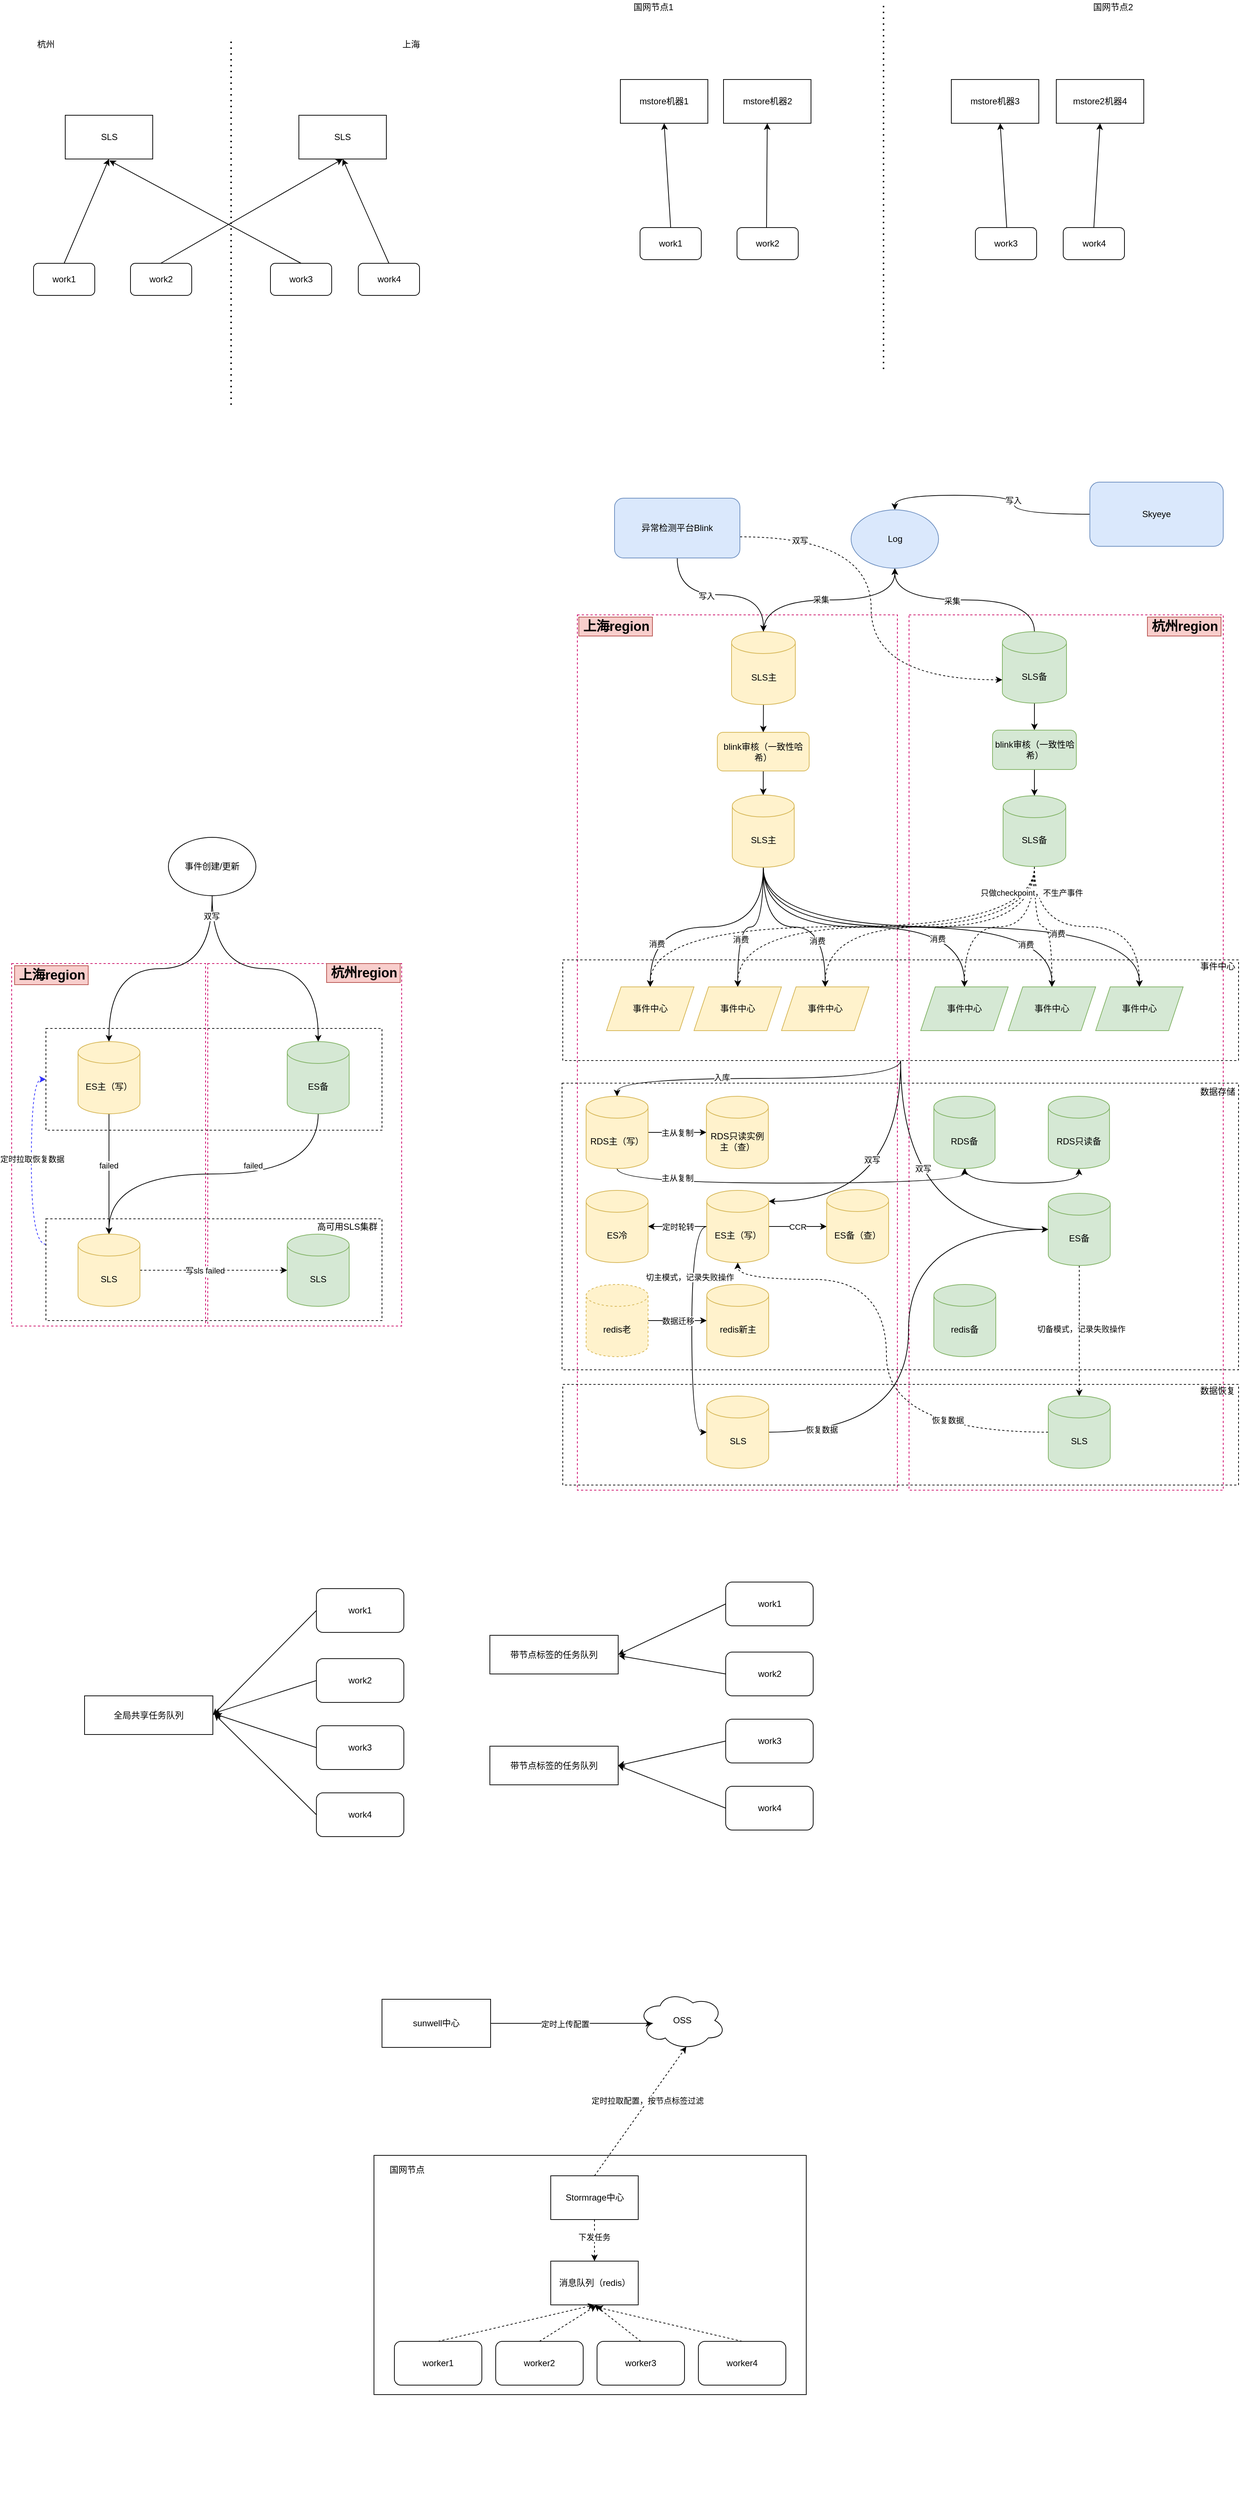 <mxfile version="14.4.8" type="github">
  <diagram id="YGv4_1RwUOP4VzlCztjI" name="Page-1">
    <mxGraphModel dx="2066" dy="1131" grid="0" gridSize="10" guides="1" tooltips="1" connect="1" arrows="1" fold="1" page="1" pageScale="1" pageWidth="3300" pageHeight="4681" math="0" shadow="0">
      <root>
        <mxCell id="0" />
        <mxCell id="1" parent="0" />
        <mxCell id="f3OV4QADu6NvHDCRGtm4-72" value="" style="rounded=0;whiteSpace=wrap;html=1;" vertex="1" parent="1">
          <mxGeometry x="705" y="3070" width="593" height="328" as="geometry" />
        </mxCell>
        <mxCell id="AawuV2IwHnNIyW79Uif3-26" value="" style="rounded=0;whiteSpace=wrap;html=1;fillColor=none;dashed=1;" parent="1" vertex="1">
          <mxGeometry x="255" y="1525" width="461" height="139.5" as="geometry" />
        </mxCell>
        <mxCell id="AawuV2IwHnNIyW79Uif3-20" value="" style="rounded=0;whiteSpace=wrap;html=1;fillColor=none;dashed=1;strokeColor=#CC0066;" parent="1" vertex="1">
          <mxGeometry x="477" y="1436" width="266" height="497" as="geometry" />
        </mxCell>
        <mxCell id="AawuV2IwHnNIyW79Uif3-18" value="" style="rounded=0;whiteSpace=wrap;html=1;fillColor=none;dashed=1;strokeColor=#CC0066;" parent="1" vertex="1">
          <mxGeometry x="208" y="1436" width="266" height="497" as="geometry" />
        </mxCell>
        <mxCell id="uuZJCu9eJbXiHKsUHWhY-94" value="" style="rounded=0;whiteSpace=wrap;html=1;fillColor=none;dashed=1;strokeColor=#CC0066;" parent="1" vertex="1">
          <mxGeometry x="984" y="958" width="439" height="1200" as="geometry" />
        </mxCell>
        <mxCell id="uuZJCu9eJbXiHKsUHWhY-95" value="" style="rounded=0;whiteSpace=wrap;html=1;fillColor=none;dashed=1;" parent="1" vertex="1">
          <mxGeometry x="963" y="1600" width="928" height="393" as="geometry" />
        </mxCell>
        <mxCell id="5HOgn-vB6nHvYB-M6uXb-4" value="" style="rounded=0;whiteSpace=wrap;html=1;fillColor=none;dashed=1;" parent="1" vertex="1">
          <mxGeometry x="964" y="2013" width="927" height="138" as="geometry" />
        </mxCell>
        <mxCell id="uuZJCu9eJbXiHKsUHWhY-93" value="" style="rounded=0;whiteSpace=wrap;html=1;fillColor=none;dashed=1;strokeColor=#CC0066;" parent="1" vertex="1">
          <mxGeometry x="1439" y="958" width="431" height="1200" as="geometry" />
        </mxCell>
        <mxCell id="uuZJCu9eJbXiHKsUHWhY-96" style="edgeStyle=orthogonalEdgeStyle;curved=1;rounded=0;orthogonalLoop=1;jettySize=auto;html=1;exitX=0.5;exitY=0;exitDx=0;exitDy=0;exitPerimeter=0;entryX=0.5;entryY=1;entryDx=0;entryDy=0;" parent="1" source="uuZJCu9eJbXiHKsUHWhY-99" target="uuZJCu9eJbXiHKsUHWhY-110" edge="1">
          <mxGeometry relative="1" as="geometry" />
        </mxCell>
        <mxCell id="uuZJCu9eJbXiHKsUHWhY-97" value="采集" style="edgeLabel;html=1;align=center;verticalAlign=middle;resizable=0;points=[];" parent="uuZJCu9eJbXiHKsUHWhY-96" vertex="1" connectable="0">
          <mxGeometry x="-0.096" y="2" relative="1" as="geometry">
            <mxPoint x="1" y="1" as="offset" />
          </mxGeometry>
        </mxCell>
        <mxCell id="uuZJCu9eJbXiHKsUHWhY-98" style="edgeStyle=orthogonalEdgeStyle;curved=1;rounded=0;orthogonalLoop=1;jettySize=auto;html=1;entryX=0.5;entryY=0;entryDx=0;entryDy=0;" parent="1" source="uuZJCu9eJbXiHKsUHWhY-99" target="uuZJCu9eJbXiHKsUHWhY-112" edge="1">
          <mxGeometry relative="1" as="geometry" />
        </mxCell>
        <mxCell id="uuZJCu9eJbXiHKsUHWhY-99" value="SLS主" style="shape=cylinder3;whiteSpace=wrap;html=1;boundedLbl=1;backgroundOutline=1;size=15;fillColor=#fff2cc;strokeColor=#d6b656;" parent="1" vertex="1">
          <mxGeometry x="1195.5" y="981" width="87.5" height="100" as="geometry" />
        </mxCell>
        <mxCell id="uuZJCu9eJbXiHKsUHWhY-100" style="edgeStyle=orthogonalEdgeStyle;curved=1;rounded=0;orthogonalLoop=1;jettySize=auto;html=1;entryX=0.5;entryY=1;entryDx=0;entryDy=0;exitX=0.5;exitY=0;exitDx=0;exitDy=0;exitPerimeter=0;" parent="1" source="uuZJCu9eJbXiHKsUHWhY-103" target="uuZJCu9eJbXiHKsUHWhY-110" edge="1">
          <mxGeometry relative="1" as="geometry" />
        </mxCell>
        <mxCell id="uuZJCu9eJbXiHKsUHWhY-101" value="采集" style="edgeLabel;html=1;align=center;verticalAlign=middle;resizable=0;points=[];" parent="uuZJCu9eJbXiHKsUHWhY-100" vertex="1" connectable="0">
          <mxGeometry x="0.13" y="1" relative="1" as="geometry">
            <mxPoint x="1" as="offset" />
          </mxGeometry>
        </mxCell>
        <mxCell id="uuZJCu9eJbXiHKsUHWhY-102" style="edgeStyle=orthogonalEdgeStyle;curved=1;rounded=0;orthogonalLoop=1;jettySize=auto;html=1;entryX=0.5;entryY=0;entryDx=0;entryDy=0;" parent="1" source="uuZJCu9eJbXiHKsUHWhY-103" target="uuZJCu9eJbXiHKsUHWhY-114" edge="1">
          <mxGeometry relative="1" as="geometry" />
        </mxCell>
        <mxCell id="uuZJCu9eJbXiHKsUHWhY-103" value="SLS备" style="shape=cylinder3;whiteSpace=wrap;html=1;boundedLbl=1;backgroundOutline=1;size=15;fillColor=#d5e8d4;strokeColor=#82b366;" parent="1" vertex="1">
          <mxGeometry x="1567" y="981" width="88" height="98" as="geometry" />
        </mxCell>
        <mxCell id="uuZJCu9eJbXiHKsUHWhY-104" style="edgeStyle=orthogonalEdgeStyle;curved=1;rounded=0;orthogonalLoop=1;jettySize=auto;html=1;entryX=0.5;entryY=0;entryDx=0;entryDy=0;entryPerimeter=0;exitX=0.5;exitY=1;exitDx=0;exitDy=0;" parent="1" source="uuZJCu9eJbXiHKsUHWhY-106" target="uuZJCu9eJbXiHKsUHWhY-99" edge="1">
          <mxGeometry relative="1" as="geometry">
            <mxPoint x="1185" y="980" as="targetPoint" />
          </mxGeometry>
        </mxCell>
        <mxCell id="uuZJCu9eJbXiHKsUHWhY-105" value="写入" style="edgeLabel;html=1;align=center;verticalAlign=middle;resizable=0;points=[];" parent="uuZJCu9eJbXiHKsUHWhY-104" vertex="1" connectable="0">
          <mxGeometry x="-0.177" y="-1" relative="1" as="geometry">
            <mxPoint as="offset" />
          </mxGeometry>
        </mxCell>
        <mxCell id="5HOgn-vB6nHvYB-M6uXb-30" style="edgeStyle=orthogonalEdgeStyle;curved=1;rounded=0;orthogonalLoop=1;jettySize=auto;html=1;entryX=0;entryY=0;entryDx=0;entryDy=66;entryPerimeter=0;dashed=1;" parent="1" source="uuZJCu9eJbXiHKsUHWhY-106" target="uuZJCu9eJbXiHKsUHWhY-103" edge="1">
          <mxGeometry relative="1" as="geometry">
            <Array as="points">
              <mxPoint x="1387" y="851" />
              <mxPoint x="1387" y="1047" />
            </Array>
          </mxGeometry>
        </mxCell>
        <mxCell id="5HOgn-vB6nHvYB-M6uXb-31" value="双写" style="edgeLabel;html=1;align=center;verticalAlign=middle;resizable=0;points=[];" parent="5HOgn-vB6nHvYB-M6uXb-30" vertex="1" connectable="0">
          <mxGeometry x="-0.705" y="-5" relative="1" as="geometry">
            <mxPoint as="offset" />
          </mxGeometry>
        </mxCell>
        <mxCell id="uuZJCu9eJbXiHKsUHWhY-106" value="异常检测平台Blink" style="rounded=1;whiteSpace=wrap;html=1;fillColor=#dae8fc;strokeColor=#6c8ebf;" parent="1" vertex="1">
          <mxGeometry x="1035" y="798" width="172" height="82" as="geometry" />
        </mxCell>
        <mxCell id="uuZJCu9eJbXiHKsUHWhY-107" style="edgeStyle=orthogonalEdgeStyle;curved=1;rounded=0;orthogonalLoop=1;jettySize=auto;html=1;entryX=0.5;entryY=0;entryDx=0;entryDy=0;" parent="1" source="uuZJCu9eJbXiHKsUHWhY-109" target="uuZJCu9eJbXiHKsUHWhY-110" edge="1">
          <mxGeometry relative="1" as="geometry" />
        </mxCell>
        <mxCell id="uuZJCu9eJbXiHKsUHWhY-108" value="写入" style="edgeLabel;html=1;align=center;verticalAlign=middle;resizable=0;points=[];" parent="uuZJCu9eJbXiHKsUHWhY-107" vertex="1" connectable="0">
          <mxGeometry x="-0.216" y="2" relative="1" as="geometry">
            <mxPoint as="offset" />
          </mxGeometry>
        </mxCell>
        <mxCell id="uuZJCu9eJbXiHKsUHWhY-109" value="Skyeye" style="rounded=1;whiteSpace=wrap;html=1;fillColor=#dae8fc;strokeColor=#6c8ebf;" parent="1" vertex="1">
          <mxGeometry x="1687" y="776" width="183" height="88" as="geometry" />
        </mxCell>
        <mxCell id="uuZJCu9eJbXiHKsUHWhY-110" value="Log" style="ellipse;whiteSpace=wrap;html=1;fillColor=#dae8fc;strokeColor=#6c8ebf;" parent="1" vertex="1">
          <mxGeometry x="1359.5" y="814" width="120" height="80" as="geometry" />
        </mxCell>
        <mxCell id="uuZJCu9eJbXiHKsUHWhY-111" style="edgeStyle=orthogonalEdgeStyle;curved=1;rounded=0;orthogonalLoop=1;jettySize=auto;html=1;entryX=0.5;entryY=0;entryDx=0;entryDy=0;entryPerimeter=0;" parent="1" source="uuZJCu9eJbXiHKsUHWhY-112" target="uuZJCu9eJbXiHKsUHWhY-127" edge="1">
          <mxGeometry relative="1" as="geometry" />
        </mxCell>
        <mxCell id="uuZJCu9eJbXiHKsUHWhY-112" value="blink审核（一致性哈希）" style="rounded=1;whiteSpace=wrap;html=1;fillColor=#fff2cc;strokeColor=#d6b656;" parent="1" vertex="1">
          <mxGeometry x="1176" y="1119" width="126" height="53" as="geometry" />
        </mxCell>
        <mxCell id="uuZJCu9eJbXiHKsUHWhY-113" style="edgeStyle=orthogonalEdgeStyle;curved=1;rounded=0;orthogonalLoop=1;jettySize=auto;html=1;entryX=0.5;entryY=0;entryDx=0;entryDy=0;entryPerimeter=0;" parent="1" source="uuZJCu9eJbXiHKsUHWhY-114" target="uuZJCu9eJbXiHKsUHWhY-135" edge="1">
          <mxGeometry relative="1" as="geometry" />
        </mxCell>
        <mxCell id="uuZJCu9eJbXiHKsUHWhY-114" value="blink审核（一致性哈希）" style="rounded=1;whiteSpace=wrap;html=1;fillColor=#d5e8d4;strokeColor=#82b366;" parent="1" vertex="1">
          <mxGeometry x="1553.5" y="1116" width="115" height="54" as="geometry" />
        </mxCell>
        <mxCell id="uuZJCu9eJbXiHKsUHWhY-115" style="edgeStyle=orthogonalEdgeStyle;curved=1;rounded=0;orthogonalLoop=1;jettySize=auto;html=1;entryX=0.5;entryY=0;entryDx=0;entryDy=0;exitX=0.5;exitY=1;exitDx=0;exitDy=0;exitPerimeter=0;" parent="1" source="uuZJCu9eJbXiHKsUHWhY-127" target="uuZJCu9eJbXiHKsUHWhY-136" edge="1">
          <mxGeometry relative="1" as="geometry" />
        </mxCell>
        <mxCell id="uuZJCu9eJbXiHKsUHWhY-116" value="消费&amp;nbsp; &amp;nbsp; &amp;nbsp;&amp;nbsp;" style="edgeLabel;html=1;align=center;verticalAlign=middle;resizable=0;points=[];" parent="uuZJCu9eJbXiHKsUHWhY-115" vertex="1" connectable="0">
          <mxGeometry x="0.629" y="18" relative="1" as="geometry">
            <mxPoint as="offset" />
          </mxGeometry>
        </mxCell>
        <mxCell id="uuZJCu9eJbXiHKsUHWhY-117" style="edgeStyle=orthogonalEdgeStyle;curved=1;rounded=0;orthogonalLoop=1;jettySize=auto;html=1;" parent="1" source="uuZJCu9eJbXiHKsUHWhY-127" target="uuZJCu9eJbXiHKsUHWhY-137" edge="1">
          <mxGeometry relative="1" as="geometry" />
        </mxCell>
        <mxCell id="uuZJCu9eJbXiHKsUHWhY-118" value="消费" style="edgeLabel;html=1;align=center;verticalAlign=middle;resizable=0;points=[];" parent="uuZJCu9eJbXiHKsUHWhY-117" vertex="1" connectable="0">
          <mxGeometry x="0.348" y="4" relative="1" as="geometry">
            <mxPoint as="offset" />
          </mxGeometry>
        </mxCell>
        <mxCell id="uuZJCu9eJbXiHKsUHWhY-119" style="edgeStyle=orthogonalEdgeStyle;curved=1;rounded=0;orthogonalLoop=1;jettySize=auto;html=1;entryX=0.5;entryY=0;entryDx=0;entryDy=0;" parent="1" source="uuZJCu9eJbXiHKsUHWhY-127" target="uuZJCu9eJbXiHKsUHWhY-138" edge="1">
          <mxGeometry relative="1" as="geometry" />
        </mxCell>
        <mxCell id="uuZJCu9eJbXiHKsUHWhY-120" value="消费" style="edgeLabel;html=1;align=center;verticalAlign=middle;resizable=0;points=[];" parent="uuZJCu9eJbXiHKsUHWhY-119" vertex="1" connectable="0">
          <mxGeometry x="0.494" y="-11" relative="1" as="geometry">
            <mxPoint as="offset" />
          </mxGeometry>
        </mxCell>
        <mxCell id="uuZJCu9eJbXiHKsUHWhY-121" style="edgeStyle=orthogonalEdgeStyle;curved=1;rounded=0;orthogonalLoop=1;jettySize=auto;html=1;entryX=0.5;entryY=0;entryDx=0;entryDy=0;exitX=0.5;exitY=1;exitDx=0;exitDy=0;exitPerimeter=0;" parent="1" source="uuZJCu9eJbXiHKsUHWhY-127" target="uuZJCu9eJbXiHKsUHWhY-139" edge="1">
          <mxGeometry relative="1" as="geometry" />
        </mxCell>
        <mxCell id="uuZJCu9eJbXiHKsUHWhY-122" value="消费" style="edgeLabel;html=1;align=center;verticalAlign=middle;resizable=0;points=[];" parent="uuZJCu9eJbXiHKsUHWhY-121" vertex="1" connectable="0">
          <mxGeometry x="0.458" y="-16" relative="1" as="geometry">
            <mxPoint as="offset" />
          </mxGeometry>
        </mxCell>
        <mxCell id="uuZJCu9eJbXiHKsUHWhY-123" style="edgeStyle=orthogonalEdgeStyle;curved=1;rounded=0;orthogonalLoop=1;jettySize=auto;html=1;exitX=0.5;exitY=1;exitDx=0;exitDy=0;exitPerimeter=0;" parent="1" source="uuZJCu9eJbXiHKsUHWhY-127" target="uuZJCu9eJbXiHKsUHWhY-140" edge="1">
          <mxGeometry relative="1" as="geometry" />
        </mxCell>
        <mxCell id="uuZJCu9eJbXiHKsUHWhY-124" value="消费" style="edgeLabel;html=1;align=center;verticalAlign=middle;resizable=0;points=[];" parent="uuZJCu9eJbXiHKsUHWhY-123" vertex="1" connectable="0">
          <mxGeometry x="0.577" y="-24" relative="1" as="geometry">
            <mxPoint as="offset" />
          </mxGeometry>
        </mxCell>
        <mxCell id="uuZJCu9eJbXiHKsUHWhY-125" style="edgeStyle=orthogonalEdgeStyle;curved=1;rounded=0;orthogonalLoop=1;jettySize=auto;html=1;exitX=0.5;exitY=1;exitDx=0;exitDy=0;exitPerimeter=0;" parent="1" source="uuZJCu9eJbXiHKsUHWhY-127" target="uuZJCu9eJbXiHKsUHWhY-141" edge="1">
          <mxGeometry relative="1" as="geometry" />
        </mxCell>
        <mxCell id="uuZJCu9eJbXiHKsUHWhY-126" value="消费" style="edgeLabel;html=1;align=center;verticalAlign=middle;resizable=0;points=[];" parent="uuZJCu9eJbXiHKsUHWhY-125" vertex="1" connectable="0">
          <mxGeometry x="0.425" y="-9" relative="1" as="geometry">
            <mxPoint as="offset" />
          </mxGeometry>
        </mxCell>
        <mxCell id="uuZJCu9eJbXiHKsUHWhY-127" value="SLS主" style="shape=cylinder3;whiteSpace=wrap;html=1;boundedLbl=1;backgroundOutline=1;size=15;fillColor=#fff2cc;strokeColor=#d6b656;" parent="1" vertex="1">
          <mxGeometry x="1196.5" y="1205" width="85" height="99" as="geometry" />
        </mxCell>
        <mxCell id="uuZJCu9eJbXiHKsUHWhY-128" style="edgeStyle=orthogonalEdgeStyle;curved=1;rounded=0;orthogonalLoop=1;jettySize=auto;html=1;exitX=0.5;exitY=1;exitDx=0;exitDy=0;exitPerimeter=0;dashed=1;" parent="1" source="uuZJCu9eJbXiHKsUHWhY-135" target="uuZJCu9eJbXiHKsUHWhY-136" edge="1">
          <mxGeometry relative="1" as="geometry" />
        </mxCell>
        <mxCell id="uuZJCu9eJbXiHKsUHWhY-129" style="edgeStyle=orthogonalEdgeStyle;curved=1;rounded=0;orthogonalLoop=1;jettySize=auto;html=1;entryX=0.5;entryY=0;entryDx=0;entryDy=0;dashed=1;strokeWidth=1;exitX=0.5;exitY=1;exitDx=0;exitDy=0;exitPerimeter=0;" parent="1" source="uuZJCu9eJbXiHKsUHWhY-135" target="uuZJCu9eJbXiHKsUHWhY-137" edge="1">
          <mxGeometry relative="1" as="geometry" />
        </mxCell>
        <mxCell id="uuZJCu9eJbXiHKsUHWhY-130" style="edgeStyle=orthogonalEdgeStyle;curved=1;rounded=0;orthogonalLoop=1;jettySize=auto;html=1;entryX=0.5;entryY=0;entryDx=0;entryDy=0;dashed=1;strokeWidth=1;exitX=0.5;exitY=1;exitDx=0;exitDy=0;exitPerimeter=0;" parent="1" source="uuZJCu9eJbXiHKsUHWhY-135" target="uuZJCu9eJbXiHKsUHWhY-138" edge="1">
          <mxGeometry relative="1" as="geometry" />
        </mxCell>
        <mxCell id="uuZJCu9eJbXiHKsUHWhY-131" style="edgeStyle=orthogonalEdgeStyle;curved=1;rounded=0;orthogonalLoop=1;jettySize=auto;html=1;entryX=0.5;entryY=0;entryDx=0;entryDy=0;dashed=1;strokeWidth=1;" parent="1" source="uuZJCu9eJbXiHKsUHWhY-135" target="uuZJCu9eJbXiHKsUHWhY-139" edge="1">
          <mxGeometry relative="1" as="geometry" />
        </mxCell>
        <mxCell id="uuZJCu9eJbXiHKsUHWhY-132" style="edgeStyle=orthogonalEdgeStyle;curved=1;rounded=0;orthogonalLoop=1;jettySize=auto;html=1;entryX=0.5;entryY=0;entryDx=0;entryDy=0;dashed=1;strokeWidth=1;" parent="1" source="uuZJCu9eJbXiHKsUHWhY-135" target="uuZJCu9eJbXiHKsUHWhY-140" edge="1">
          <mxGeometry relative="1" as="geometry" />
        </mxCell>
        <mxCell id="uuZJCu9eJbXiHKsUHWhY-133" style="edgeStyle=orthogonalEdgeStyle;curved=1;rounded=0;orthogonalLoop=1;jettySize=auto;html=1;dashed=1;strokeWidth=1;exitX=0.5;exitY=1;exitDx=0;exitDy=0;exitPerimeter=0;" parent="1" source="uuZJCu9eJbXiHKsUHWhY-135" target="uuZJCu9eJbXiHKsUHWhY-141" edge="1">
          <mxGeometry relative="1" as="geometry" />
        </mxCell>
        <mxCell id="uuZJCu9eJbXiHKsUHWhY-134" value="只做checkpoint，不生产事件" style="edgeLabel;html=1;align=center;verticalAlign=middle;resizable=0;points=[];" parent="uuZJCu9eJbXiHKsUHWhY-133" vertex="1" connectable="0">
          <mxGeometry x="-0.77" y="5" relative="1" as="geometry">
            <mxPoint x="-9" as="offset" />
          </mxGeometry>
        </mxCell>
        <mxCell id="uuZJCu9eJbXiHKsUHWhY-135" value="SLS备" style="shape=cylinder3;whiteSpace=wrap;html=1;boundedLbl=1;backgroundOutline=1;size=15;fillColor=#d5e8d4;strokeColor=#82b366;" parent="1" vertex="1">
          <mxGeometry x="1568" y="1206" width="86" height="97" as="geometry" />
        </mxCell>
        <mxCell id="uuZJCu9eJbXiHKsUHWhY-136" value="事件中心" style="shape=parallelogram;perimeter=parallelogramPerimeter;whiteSpace=wrap;html=1;fixedSize=1;fillColor=#fff2cc;strokeColor=#d6b656;" parent="1" vertex="1">
          <mxGeometry x="1024" y="1468" width="120" height="60" as="geometry" />
        </mxCell>
        <mxCell id="uuZJCu9eJbXiHKsUHWhY-137" value="事件中心" style="shape=parallelogram;perimeter=parallelogramPerimeter;whiteSpace=wrap;html=1;fixedSize=1;fillColor=#fff2cc;strokeColor=#d6b656;" parent="1" vertex="1">
          <mxGeometry x="1144" y="1468" width="120" height="60" as="geometry" />
        </mxCell>
        <mxCell id="uuZJCu9eJbXiHKsUHWhY-138" value="事件中心" style="shape=parallelogram;perimeter=parallelogramPerimeter;whiteSpace=wrap;html=1;fixedSize=1;fillColor=#fff2cc;strokeColor=#d6b656;" parent="1" vertex="1">
          <mxGeometry x="1264" y="1468" width="120" height="60" as="geometry" />
        </mxCell>
        <mxCell id="uuZJCu9eJbXiHKsUHWhY-139" value="事件中心" style="shape=parallelogram;perimeter=parallelogramPerimeter;whiteSpace=wrap;html=1;fixedSize=1;fillColor=#d5e8d4;strokeColor=#82b366;" parent="1" vertex="1">
          <mxGeometry x="1455" y="1468" width="120" height="60" as="geometry" />
        </mxCell>
        <mxCell id="uuZJCu9eJbXiHKsUHWhY-140" value="事件中心" style="shape=parallelogram;perimeter=parallelogramPerimeter;whiteSpace=wrap;html=1;fixedSize=1;fillColor=#d5e8d4;strokeColor=#82b366;" parent="1" vertex="1">
          <mxGeometry x="1575" y="1468" width="120" height="60" as="geometry" />
        </mxCell>
        <mxCell id="uuZJCu9eJbXiHKsUHWhY-141" value="事件中心" style="shape=parallelogram;perimeter=parallelogramPerimeter;whiteSpace=wrap;html=1;fixedSize=1;fillColor=#d5e8d4;strokeColor=#82b366;" parent="1" vertex="1">
          <mxGeometry x="1695" y="1468" width="120" height="60" as="geometry" />
        </mxCell>
        <mxCell id="uuZJCu9eJbXiHKsUHWhY-142" value="主从复制" style="edgeStyle=orthogonalEdgeStyle;curved=1;rounded=0;orthogonalLoop=1;jettySize=auto;html=1;strokeWidth=1;" parent="1" source="uuZJCu9eJbXiHKsUHWhY-148" target="uuZJCu9eJbXiHKsUHWhY-151" edge="1">
          <mxGeometry relative="1" as="geometry" />
        </mxCell>
        <mxCell id="5HOgn-vB6nHvYB-M6uXb-21" style="edgeStyle=orthogonalEdgeStyle;curved=1;rounded=0;orthogonalLoop=1;jettySize=auto;html=1;entryX=0.5;entryY=1;entryDx=0;entryDy=0;entryPerimeter=0;" parent="1" target="uuZJCu9eJbXiHKsUHWhY-181" edge="1">
          <mxGeometry relative="1" as="geometry">
            <mxPoint x="1516" y="1717" as="sourcePoint" />
            <Array as="points">
              <mxPoint x="1516" y="1737" />
              <mxPoint x="1672" y="1737" />
            </Array>
          </mxGeometry>
        </mxCell>
        <mxCell id="uuZJCu9eJbXiHKsUHWhY-149" value="RDS备" style="shape=cylinder3;whiteSpace=wrap;html=1;boundedLbl=1;backgroundOutline=1;size=15;fillColor=#d5e8d4;strokeColor=#82b366;" parent="1" vertex="1">
          <mxGeometry x="1473" y="1618" width="84" height="99" as="geometry" />
        </mxCell>
        <mxCell id="uuZJCu9eJbXiHKsUHWhY-151" value="RDS只读实例主（查）" style="shape=cylinder3;whiteSpace=wrap;html=1;boundedLbl=1;backgroundOutline=1;size=15;fillColor=#fff2cc;strokeColor=#d6b656;" parent="1" vertex="1">
          <mxGeometry x="1161" y="1618" width="85" height="99" as="geometry" />
        </mxCell>
        <mxCell id="uuZJCu9eJbXiHKsUHWhY-156" style="edgeStyle=orthogonalEdgeStyle;curved=1;rounded=0;orthogonalLoop=1;jettySize=auto;html=1;strokeWidth=1;" parent="1" source="uuZJCu9eJbXiHKsUHWhY-158" target="uuZJCu9eJbXiHKsUHWhY-148" edge="1">
          <mxGeometry relative="1" as="geometry" />
        </mxCell>
        <mxCell id="uuZJCu9eJbXiHKsUHWhY-157" value="入库" style="edgeLabel;html=1;align=center;verticalAlign=middle;resizable=0;points=[];" parent="uuZJCu9eJbXiHKsUHWhY-156" vertex="1" connectable="0">
          <mxGeometry x="0.237" y="-2" relative="1" as="geometry">
            <mxPoint x="1" as="offset" />
          </mxGeometry>
        </mxCell>
        <mxCell id="5HOgn-vB6nHvYB-M6uXb-11" style="edgeStyle=orthogonalEdgeStyle;curved=1;rounded=0;orthogonalLoop=1;jettySize=auto;html=1;entryX=0;entryY=0.5;entryDx=0;entryDy=0;entryPerimeter=0;" parent="1" source="uuZJCu9eJbXiHKsUHWhY-158" target="uuZJCu9eJbXiHKsUHWhY-170" edge="1">
          <mxGeometry relative="1" as="geometry" />
        </mxCell>
        <mxCell id="5HOgn-vB6nHvYB-M6uXb-16" value="双写" style="edgeLabel;html=1;align=center;verticalAlign=middle;resizable=0;points=[];" parent="5HOgn-vB6nHvYB-M6uXb-11" vertex="1" connectable="0">
          <mxGeometry x="-0.317" y="30" relative="1" as="geometry">
            <mxPoint as="offset" />
          </mxGeometry>
        </mxCell>
        <mxCell id="5HOgn-vB6nHvYB-M6uXb-13" style="edgeStyle=orthogonalEdgeStyle;curved=1;rounded=0;orthogonalLoop=1;jettySize=auto;html=1;entryX=1;entryY=0;entryDx=0;entryDy=15;entryPerimeter=0;" parent="1" source="uuZJCu9eJbXiHKsUHWhY-158" target="uuZJCu9eJbXiHKsUHWhY-164" edge="1">
          <mxGeometry relative="1" as="geometry" />
        </mxCell>
        <mxCell id="5HOgn-vB6nHvYB-M6uXb-15" value="双写" style="edgeLabel;html=1;align=center;verticalAlign=middle;resizable=0;points=[];" parent="5HOgn-vB6nHvYB-M6uXb-13" vertex="1" connectable="0">
          <mxGeometry x="-0.704" y="-1" relative="1" as="geometry">
            <mxPoint x="-38.47" y="80.71" as="offset" />
          </mxGeometry>
        </mxCell>
        <mxCell id="uuZJCu9eJbXiHKsUHWhY-158" value="" style="rounded=0;whiteSpace=wrap;html=1;fillColor=none;dashed=1;" parent="1" vertex="1">
          <mxGeometry x="964" y="1431" width="927" height="138" as="geometry" />
        </mxCell>
        <mxCell id="uuZJCu9eJbXiHKsUHWhY-159" value="事件中心" style="text;html=1;align=center;verticalAlign=middle;resizable=0;points=[];autosize=1;" parent="1" vertex="1">
          <mxGeometry x="1833" y="1431" width="58" height="18" as="geometry" />
        </mxCell>
        <mxCell id="uuZJCu9eJbXiHKsUHWhY-161" style="edgeStyle=orthogonalEdgeStyle;curved=1;rounded=0;orthogonalLoop=1;jettySize=auto;html=1;entryX=0;entryY=0.5;entryDx=0;entryDy=0;entryPerimeter=0;strokeWidth=1;" parent="1" source="uuZJCu9eJbXiHKsUHWhY-164" target="uuZJCu9eJbXiHKsUHWhY-165" edge="1">
          <mxGeometry relative="1" as="geometry" />
        </mxCell>
        <mxCell id="uuZJCu9eJbXiHKsUHWhY-162" value="CCR" style="edgeLabel;html=1;align=center;verticalAlign=middle;resizable=0;points=[];" parent="uuZJCu9eJbXiHKsUHWhY-161" vertex="1" connectable="0">
          <mxGeometry x="-0.186" relative="1" as="geometry">
            <mxPoint x="6.56" as="offset" />
          </mxGeometry>
        </mxCell>
        <mxCell id="uuZJCu9eJbXiHKsUHWhY-163" style="edgeStyle=orthogonalEdgeStyle;curved=1;rounded=0;orthogonalLoop=1;jettySize=auto;html=1;strokeWidth=1;" parent="1" source="uuZJCu9eJbXiHKsUHWhY-164" target="uuZJCu9eJbXiHKsUHWhY-167" edge="1">
          <mxGeometry relative="1" as="geometry" />
        </mxCell>
        <mxCell id="5HOgn-vB6nHvYB-M6uXb-6" value="定时轮转" style="edgeLabel;html=1;align=center;verticalAlign=middle;resizable=0;points=[];" parent="uuZJCu9eJbXiHKsUHWhY-163" vertex="1" connectable="0">
          <mxGeometry x="-0.017" y="1" relative="1" as="geometry">
            <mxPoint y="-1" as="offset" />
          </mxGeometry>
        </mxCell>
        <mxCell id="5HOgn-vB6nHvYB-M6uXb-24" style="edgeStyle=orthogonalEdgeStyle;curved=1;rounded=0;orthogonalLoop=1;jettySize=auto;html=1;entryX=0;entryY=0.5;entryDx=0;entryDy=0;entryPerimeter=0;" parent="1" source="uuZJCu9eJbXiHKsUHWhY-164" target="5HOgn-vB6nHvYB-M6uXb-23" edge="1">
          <mxGeometry relative="1" as="geometry">
            <Array as="points">
              <mxPoint x="1141" y="1797" />
              <mxPoint x="1141" y="2079" />
            </Array>
          </mxGeometry>
        </mxCell>
        <mxCell id="5HOgn-vB6nHvYB-M6uXb-25" value="切主模式，记录失败操作" style="edgeLabel;html=1;align=center;verticalAlign=middle;resizable=0;points=[];" parent="5HOgn-vB6nHvYB-M6uXb-24" vertex="1" connectable="0">
          <mxGeometry x="-0.483" y="2" relative="1" as="geometry">
            <mxPoint x="-5" y="6" as="offset" />
          </mxGeometry>
        </mxCell>
        <mxCell id="uuZJCu9eJbXiHKsUHWhY-164" value="ES主（写）" style="shape=cylinder3;whiteSpace=wrap;html=1;boundedLbl=1;backgroundOutline=1;size=15;fillColor=#fff2cc;strokeColor=#d6b656;" parent="1" vertex="1">
          <mxGeometry x="1161.5" y="1747" width="85" height="99" as="geometry" />
        </mxCell>
        <mxCell id="uuZJCu9eJbXiHKsUHWhY-165" value="ES备（查）" style="shape=cylinder3;whiteSpace=wrap;html=1;boundedLbl=1;backgroundOutline=1;size=15;fillColor=#fff2cc;strokeColor=#d6b656;" parent="1" vertex="1">
          <mxGeometry x="1326" y="1746" width="85" height="101" as="geometry" />
        </mxCell>
        <mxCell id="uuZJCu9eJbXiHKsUHWhY-166" value="数据存储" style="text;html=1;align=center;verticalAlign=middle;resizable=0;points=[];autosize=1;" parent="1" vertex="1">
          <mxGeometry x="1833" y="1603" width="58" height="18" as="geometry" />
        </mxCell>
        <mxCell id="uuZJCu9eJbXiHKsUHWhY-167" value="ES冷" style="shape=cylinder3;whiteSpace=wrap;html=1;boundedLbl=1;backgroundOutline=1;size=15;fillColor=#fff2cc;strokeColor=#d6b656;" parent="1" vertex="1">
          <mxGeometry x="996" y="1747" width="85" height="99" as="geometry" />
        </mxCell>
        <mxCell id="uuZJCu9eJbXiHKsUHWhY-168" style="edgeStyle=orthogonalEdgeStyle;rounded=0;orthogonalLoop=1;jettySize=auto;html=1;curved=1;dashed=1;exitX=0.5;exitY=1;exitDx=0;exitDy=0;exitPerimeter=0;" parent="1" source="uuZJCu9eJbXiHKsUHWhY-170" target="uuZJCu9eJbXiHKsUHWhY-184" edge="1">
          <mxGeometry relative="1" as="geometry" />
        </mxCell>
        <mxCell id="uuZJCu9eJbXiHKsUHWhY-169" value="切备模式，记录失败操作" style="edgeLabel;html=1;align=center;verticalAlign=middle;resizable=0;points=[];" parent="uuZJCu9eJbXiHKsUHWhY-168" vertex="1" connectable="0">
          <mxGeometry x="-0.031" y="2" relative="1" as="geometry">
            <mxPoint as="offset" />
          </mxGeometry>
        </mxCell>
        <mxCell id="uuZJCu9eJbXiHKsUHWhY-170" value="ES备" style="shape=cylinder3;whiteSpace=wrap;html=1;boundedLbl=1;backgroundOutline=1;size=15;fillColor=#d5e8d4;strokeColor=#82b366;" parent="1" vertex="1">
          <mxGeometry x="1630" y="1751" width="85" height="99" as="geometry" />
        </mxCell>
        <mxCell id="uuZJCu9eJbXiHKsUHWhY-171" value="上海region" style="text;html=1;align=center;verticalAlign=middle;resizable=0;points=[];autosize=1;fillColor=#f8cecc;strokeColor=#b85450;fontStyle=1;fontSize=18;" parent="1" vertex="1">
          <mxGeometry x="986" y="961" width="101" height="26" as="geometry" />
        </mxCell>
        <mxCell id="uuZJCu9eJbXiHKsUHWhY-172" value="杭州region" style="text;html=1;align=center;verticalAlign=middle;resizable=0;points=[];autosize=1;fillColor=#f8cecc;strokeColor=#b85450;fontStyle=1;fontSize=18;" parent="1" vertex="1">
          <mxGeometry x="1766" y="961" width="101" height="26" as="geometry" />
        </mxCell>
        <mxCell id="5HOgn-vB6nHvYB-M6uXb-18" value="数据迁移" style="edgeStyle=orthogonalEdgeStyle;curved=1;rounded=0;orthogonalLoop=1;jettySize=auto;html=1;entryX=0;entryY=0.5;entryDx=0;entryDy=0;entryPerimeter=0;" parent="1" source="uuZJCu9eJbXiHKsUHWhY-173" target="uuZJCu9eJbXiHKsUHWhY-175" edge="1">
          <mxGeometry relative="1" as="geometry" />
        </mxCell>
        <mxCell id="uuZJCu9eJbXiHKsUHWhY-173" value="redis老" style="shape=cylinder3;whiteSpace=wrap;html=1;boundedLbl=1;backgroundOutline=1;size=15;fillColor=#fff2cc;strokeColor=#d6b656;dashed=1;" parent="1" vertex="1">
          <mxGeometry x="996" y="1876" width="85" height="99" as="geometry" />
        </mxCell>
        <mxCell id="uuZJCu9eJbXiHKsUHWhY-175" value="redis新主" style="shape=cylinder3;whiteSpace=wrap;html=1;boundedLbl=1;backgroundOutline=1;size=15;fillColor=#fff2cc;strokeColor=#d6b656;" parent="1" vertex="1">
          <mxGeometry x="1161.5" y="1876" width="85" height="99" as="geometry" />
        </mxCell>
        <mxCell id="uuZJCu9eJbXiHKsUHWhY-180" value="redis备" style="shape=cylinder3;whiteSpace=wrap;html=1;boundedLbl=1;backgroundOutline=1;size=15;fillColor=#d5e8d4;strokeColor=#82b366;" parent="1" vertex="1">
          <mxGeometry x="1473" y="1876" width="85" height="99" as="geometry" />
        </mxCell>
        <mxCell id="uuZJCu9eJbXiHKsUHWhY-181" value="RDS只读备" style="shape=cylinder3;whiteSpace=wrap;html=1;boundedLbl=1;backgroundOutline=1;size=15;fillColor=#d5e8d4;strokeColor=#82b366;" parent="1" vertex="1">
          <mxGeometry x="1630" y="1618" width="84" height="99" as="geometry" />
        </mxCell>
        <mxCell id="5HOgn-vB6nHvYB-M6uXb-7" style="edgeStyle=orthogonalEdgeStyle;curved=1;rounded=0;orthogonalLoop=1;jettySize=auto;html=1;entryX=0.5;entryY=1;entryDx=0;entryDy=0;entryPerimeter=0;dashed=1;" parent="1" source="uuZJCu9eJbXiHKsUHWhY-184" target="uuZJCu9eJbXiHKsUHWhY-164" edge="1">
          <mxGeometry relative="1" as="geometry">
            <Array as="points">
              <mxPoint x="1408" y="2079" />
              <mxPoint x="1408" y="1869" />
              <mxPoint x="1204" y="1869" />
            </Array>
          </mxGeometry>
        </mxCell>
        <mxCell id="5HOgn-vB6nHvYB-M6uXb-8" value="恢复数据" style="edgeLabel;html=1;align=center;verticalAlign=middle;resizable=0;points=[];" parent="5HOgn-vB6nHvYB-M6uXb-7" vertex="1" connectable="0">
          <mxGeometry x="-0.579" y="-17" relative="1" as="geometry">
            <mxPoint as="offset" />
          </mxGeometry>
        </mxCell>
        <mxCell id="uuZJCu9eJbXiHKsUHWhY-184" value="SLS" style="shape=cylinder3;whiteSpace=wrap;html=1;boundedLbl=1;backgroundOutline=1;size=15;fillColor=#d5e8d4;strokeColor=#82b366;" parent="1" vertex="1">
          <mxGeometry x="1630" y="2029" width="85" height="99" as="geometry" />
        </mxCell>
        <mxCell id="5HOgn-vB6nHvYB-M6uXb-5" value="数据恢复" style="text;html=1;align=center;verticalAlign=middle;resizable=0;points=[];autosize=1;" parent="1" vertex="1">
          <mxGeometry x="1833" y="2013" width="58" height="18" as="geometry" />
        </mxCell>
        <mxCell id="5HOgn-vB6nHvYB-M6uXb-19" style="edgeStyle=orthogonalEdgeStyle;curved=1;rounded=0;orthogonalLoop=1;jettySize=auto;html=1;entryX=0.5;entryY=1;entryDx=0;entryDy=0;entryPerimeter=0;" parent="1" source="uuZJCu9eJbXiHKsUHWhY-148" target="uuZJCu9eJbXiHKsUHWhY-149" edge="1">
          <mxGeometry relative="1" as="geometry">
            <Array as="points">
              <mxPoint x="1039" y="1737" />
              <mxPoint x="1515" y="1737" />
            </Array>
          </mxGeometry>
        </mxCell>
        <mxCell id="5HOgn-vB6nHvYB-M6uXb-20" value="主从复制" style="edgeLabel;html=1;align=center;verticalAlign=middle;resizable=0;points=[];" parent="5HOgn-vB6nHvYB-M6uXb-19" vertex="1" connectable="0">
          <mxGeometry x="-0.604" y="7" relative="1" as="geometry">
            <mxPoint as="offset" />
          </mxGeometry>
        </mxCell>
        <mxCell id="uuZJCu9eJbXiHKsUHWhY-148" value="RDS主（写）" style="shape=cylinder3;whiteSpace=wrap;html=1;boundedLbl=1;backgroundOutline=1;size=15;fillColor=#fff2cc;strokeColor=#d6b656;" parent="1" vertex="1">
          <mxGeometry x="996" y="1618" width="85" height="99" as="geometry" />
        </mxCell>
        <mxCell id="5HOgn-vB6nHvYB-M6uXb-26" style="edgeStyle=orthogonalEdgeStyle;curved=1;rounded=0;orthogonalLoop=1;jettySize=auto;html=1;entryX=0;entryY=0.5;entryDx=0;entryDy=0;entryPerimeter=0;" parent="1" source="5HOgn-vB6nHvYB-M6uXb-23" target="uuZJCu9eJbXiHKsUHWhY-170" edge="1">
          <mxGeometry relative="1" as="geometry" />
        </mxCell>
        <mxCell id="5HOgn-vB6nHvYB-M6uXb-27" value="恢复数据" style="edgeLabel;html=1;align=center;verticalAlign=middle;resizable=0;points=[];" parent="5HOgn-vB6nHvYB-M6uXb-26" vertex="1" connectable="0">
          <mxGeometry x="-0.783" y="4" relative="1" as="geometry">
            <mxPoint as="offset" />
          </mxGeometry>
        </mxCell>
        <mxCell id="5HOgn-vB6nHvYB-M6uXb-23" value="SLS" style="shape=cylinder3;whiteSpace=wrap;html=1;boundedLbl=1;backgroundOutline=1;size=15;fillColor=#fff2cc;strokeColor=#d6b656;" parent="1" vertex="1">
          <mxGeometry x="1161.5" y="2029" width="85" height="99" as="geometry" />
        </mxCell>
        <mxCell id="AawuV2IwHnNIyW79Uif3-5" style="edgeStyle=orthogonalEdgeStyle;rounded=0;orthogonalLoop=1;jettySize=auto;html=1;entryX=0.5;entryY=0;entryDx=0;entryDy=0;entryPerimeter=0;" parent="1" source="AawuV2IwHnNIyW79Uif3-1" target="AawuV2IwHnNIyW79Uif3-3" edge="1">
          <mxGeometry relative="1" as="geometry" />
        </mxCell>
        <mxCell id="AawuV2IwHnNIyW79Uif3-10" value="failed" style="edgeLabel;html=1;align=center;verticalAlign=middle;resizable=0;points=[];" parent="AawuV2IwHnNIyW79Uif3-5" vertex="1" connectable="0">
          <mxGeometry x="-0.145" y="-1" relative="1" as="geometry">
            <mxPoint as="offset" />
          </mxGeometry>
        </mxCell>
        <mxCell id="AawuV2IwHnNIyW79Uif3-1" value="ES主（写）" style="shape=cylinder3;whiteSpace=wrap;html=1;boundedLbl=1;backgroundOutline=1;size=15;fillColor=#fff2cc;strokeColor=#d6b656;" parent="1" vertex="1">
          <mxGeometry x="299" y="1543" width="85" height="99" as="geometry" />
        </mxCell>
        <mxCell id="AawuV2IwHnNIyW79Uif3-11" style="edgeStyle=orthogonalEdgeStyle;curved=1;rounded=0;orthogonalLoop=1;jettySize=auto;html=1;entryX=0.5;entryY=0;entryDx=0;entryDy=0;entryPerimeter=0;exitX=0.5;exitY=1;exitDx=0;exitDy=0;exitPerimeter=0;" parent="1" source="AawuV2IwHnNIyW79Uif3-2" target="AawuV2IwHnNIyW79Uif3-3" edge="1">
          <mxGeometry relative="1" as="geometry" />
        </mxCell>
        <mxCell id="AawuV2IwHnNIyW79Uif3-12" value="failed" style="edgeLabel;html=1;align=center;verticalAlign=middle;resizable=0;points=[];" parent="AawuV2IwHnNIyW79Uif3-11" vertex="1" connectable="0">
          <mxGeometry x="-0.235" y="-12" relative="1" as="geometry">
            <mxPoint x="1" as="offset" />
          </mxGeometry>
        </mxCell>
        <mxCell id="AawuV2IwHnNIyW79Uif3-2" value="ES备" style="shape=cylinder3;whiteSpace=wrap;html=1;boundedLbl=1;backgroundOutline=1;size=15;fillColor=#d5e8d4;strokeColor=#82b366;" parent="1" vertex="1">
          <mxGeometry x="586" y="1543" width="85" height="99" as="geometry" />
        </mxCell>
        <mxCell id="AawuV2IwHnNIyW79Uif3-13" style="edgeStyle=orthogonalEdgeStyle;curved=1;rounded=0;orthogonalLoop=1;jettySize=auto;html=1;entryX=0;entryY=0.5;entryDx=0;entryDy=0;entryPerimeter=0;dashed=1;" parent="1" source="AawuV2IwHnNIyW79Uif3-3" target="AawuV2IwHnNIyW79Uif3-4" edge="1">
          <mxGeometry relative="1" as="geometry" />
        </mxCell>
        <mxCell id="AawuV2IwHnNIyW79Uif3-14" value="写sls failed" style="edgeLabel;html=1;align=center;verticalAlign=middle;resizable=0;points=[];" parent="AawuV2IwHnNIyW79Uif3-13" vertex="1" connectable="0">
          <mxGeometry x="-0.406" y="4" relative="1" as="geometry">
            <mxPoint x="29" y="4" as="offset" />
          </mxGeometry>
        </mxCell>
        <mxCell id="AawuV2IwHnNIyW79Uif3-3" value="SLS" style="shape=cylinder3;whiteSpace=wrap;html=1;boundedLbl=1;backgroundOutline=1;size=15;fillColor=#fff2cc;strokeColor=#d6b656;" parent="1" vertex="1">
          <mxGeometry x="299" y="1807" width="85" height="99" as="geometry" />
        </mxCell>
        <mxCell id="AawuV2IwHnNIyW79Uif3-4" value="SLS" style="shape=cylinder3;whiteSpace=wrap;html=1;boundedLbl=1;backgroundOutline=1;size=15;fillColor=#d5e8d4;strokeColor=#82b366;" parent="1" vertex="1">
          <mxGeometry x="586" y="1807" width="85" height="99" as="geometry" />
        </mxCell>
        <mxCell id="AawuV2IwHnNIyW79Uif3-7" style="edgeStyle=orthogonalEdgeStyle;rounded=0;orthogonalLoop=1;jettySize=auto;html=1;entryX=0.5;entryY=0;entryDx=0;entryDy=0;entryPerimeter=0;curved=1;exitX=0.5;exitY=1;exitDx=0;exitDy=0;" parent="1" source="AawuV2IwHnNIyW79Uif3-6" target="AawuV2IwHnNIyW79Uif3-1" edge="1">
          <mxGeometry relative="1" as="geometry" />
        </mxCell>
        <mxCell id="AawuV2IwHnNIyW79Uif3-8" style="edgeStyle=orthogonalEdgeStyle;curved=1;rounded=0;orthogonalLoop=1;jettySize=auto;html=1;exitX=0.5;exitY=1;exitDx=0;exitDy=0;" parent="1" source="AawuV2IwHnNIyW79Uif3-6" target="AawuV2IwHnNIyW79Uif3-2" edge="1">
          <mxGeometry relative="1" as="geometry" />
        </mxCell>
        <mxCell id="AawuV2IwHnNIyW79Uif3-9" value="双写" style="edgeLabel;html=1;align=center;verticalAlign=middle;resizable=0;points=[];" parent="AawuV2IwHnNIyW79Uif3-8" vertex="1" connectable="0">
          <mxGeometry x="-0.84" y="-1" relative="1" as="geometry">
            <mxPoint as="offset" />
          </mxGeometry>
        </mxCell>
        <mxCell id="AawuV2IwHnNIyW79Uif3-6" value="事件创建/更新" style="ellipse;whiteSpace=wrap;html=1;" parent="1" vertex="1">
          <mxGeometry x="423" y="1263" width="120" height="80" as="geometry" />
        </mxCell>
        <mxCell id="AawuV2IwHnNIyW79Uif3-24" style="edgeStyle=orthogonalEdgeStyle;curved=1;rounded=0;orthogonalLoop=1;jettySize=auto;html=1;entryX=0;entryY=0.5;entryDx=0;entryDy=0;dashed=1;exitX=0;exitY=0.25;exitDx=0;exitDy=0;fillColor=#f8cecc;strokeColor=#3333FF;" parent="1" source="AawuV2IwHnNIyW79Uif3-15" target="AawuV2IwHnNIyW79Uif3-26" edge="1">
          <mxGeometry relative="1" as="geometry" />
        </mxCell>
        <mxCell id="AawuV2IwHnNIyW79Uif3-25" value="定时拉取恢复数据" style="edgeLabel;html=1;align=center;verticalAlign=middle;resizable=0;points=[];" parent="AawuV2IwHnNIyW79Uif3-24" vertex="1" connectable="0">
          <mxGeometry x="0.029" y="-1" relative="1" as="geometry">
            <mxPoint as="offset" />
          </mxGeometry>
        </mxCell>
        <mxCell id="AawuV2IwHnNIyW79Uif3-15" value="" style="rounded=0;whiteSpace=wrap;html=1;fillColor=none;dashed=1;" parent="1" vertex="1">
          <mxGeometry x="255" y="1786" width="461" height="139.5" as="geometry" />
        </mxCell>
        <mxCell id="AawuV2IwHnNIyW79Uif3-17" value="高可用SLS集群" style="text;html=1;align=center;verticalAlign=middle;resizable=0;points=[];autosize=1;" parent="1" vertex="1">
          <mxGeometry x="621" y="1787.5" width="93" height="18" as="geometry" />
        </mxCell>
        <mxCell id="AawuV2IwHnNIyW79Uif3-22" value="上海region" style="text;html=1;align=center;verticalAlign=middle;resizable=0;points=[];autosize=1;fillColor=#f8cecc;strokeColor=#b85450;fontStyle=1;fontSize=18;" parent="1" vertex="1">
          <mxGeometry x="212" y="1439" width="101" height="26" as="geometry" />
        </mxCell>
        <mxCell id="AawuV2IwHnNIyW79Uif3-23" value="杭州region" style="text;html=1;align=center;verticalAlign=middle;resizable=0;points=[];autosize=1;fillColor=#f8cecc;strokeColor=#b85450;fontStyle=1;fontSize=18;" parent="1" vertex="1">
          <mxGeometry x="640" y="1436" width="101" height="26" as="geometry" />
        </mxCell>
        <mxCell id="f3OV4QADu6NvHDCRGtm4-4" value="SLS" style="rounded=0;whiteSpace=wrap;html=1;" vertex="1" parent="1">
          <mxGeometry x="281.5" y="273" width="120" height="60" as="geometry" />
        </mxCell>
        <mxCell id="f3OV4QADu6NvHDCRGtm4-5" value="SLS" style="rounded=0;whiteSpace=wrap;html=1;" vertex="1" parent="1">
          <mxGeometry x="602" y="273" width="120" height="60" as="geometry" />
        </mxCell>
        <mxCell id="f3OV4QADu6NvHDCRGtm4-6" value="work1" style="rounded=1;whiteSpace=wrap;html=1;" vertex="1" parent="1">
          <mxGeometry x="238" y="476" width="84" height="44" as="geometry" />
        </mxCell>
        <mxCell id="f3OV4QADu6NvHDCRGtm4-7" value="work2" style="rounded=1;whiteSpace=wrap;html=1;" vertex="1" parent="1">
          <mxGeometry x="371" y="476" width="84" height="44" as="geometry" />
        </mxCell>
        <mxCell id="f3OV4QADu6NvHDCRGtm4-8" value="work3" style="rounded=1;whiteSpace=wrap;html=1;" vertex="1" parent="1">
          <mxGeometry x="563" y="476" width="84" height="44" as="geometry" />
        </mxCell>
        <mxCell id="f3OV4QADu6NvHDCRGtm4-9" value="work4" style="rounded=1;whiteSpace=wrap;html=1;" vertex="1" parent="1">
          <mxGeometry x="683.5" y="476" width="84" height="44" as="geometry" />
        </mxCell>
        <mxCell id="f3OV4QADu6NvHDCRGtm4-11" value="" style="endArrow=none;dashed=1;html=1;dashPattern=1 3;strokeWidth=2;" edge="1" parent="1">
          <mxGeometry width="50" height="50" relative="1" as="geometry">
            <mxPoint x="509" y="670" as="sourcePoint" />
            <mxPoint x="509" y="168" as="targetPoint" />
          </mxGeometry>
        </mxCell>
        <mxCell id="f3OV4QADu6NvHDCRGtm4-12" value="杭州" style="text;html=1;strokeColor=none;fillColor=none;align=center;verticalAlign=middle;whiteSpace=wrap;rounded=0;" vertex="1" parent="1">
          <mxGeometry x="235" y="166" width="40" height="20" as="geometry" />
        </mxCell>
        <mxCell id="f3OV4QADu6NvHDCRGtm4-14" value="上海" style="text;html=1;strokeColor=none;fillColor=none;align=center;verticalAlign=middle;whiteSpace=wrap;rounded=0;" vertex="1" parent="1">
          <mxGeometry x="736" y="166" width="40" height="20" as="geometry" />
        </mxCell>
        <mxCell id="f3OV4QADu6NvHDCRGtm4-15" value="" style="endArrow=classic;html=1;exitX=0.5;exitY=0;exitDx=0;exitDy=0;entryX=0.5;entryY=1;entryDx=0;entryDy=0;" edge="1" parent="1" source="f3OV4QADu6NvHDCRGtm4-6" target="f3OV4QADu6NvHDCRGtm4-4">
          <mxGeometry width="50" height="50" relative="1" as="geometry">
            <mxPoint x="1017" y="536" as="sourcePoint" />
            <mxPoint x="1067" y="486" as="targetPoint" />
          </mxGeometry>
        </mxCell>
        <mxCell id="f3OV4QADu6NvHDCRGtm4-16" value="" style="endArrow=classic;html=1;exitX=0.5;exitY=0;exitDx=0;exitDy=0;entryX=0.5;entryY=1;entryDx=0;entryDy=0;" edge="1" parent="1" target="f3OV4QADu6NvHDCRGtm4-5">
          <mxGeometry width="50" height="50" relative="1" as="geometry">
            <mxPoint x="412.5" y="476" as="sourcePoint" />
            <mxPoint x="474" y="333" as="targetPoint" />
          </mxGeometry>
        </mxCell>
        <mxCell id="f3OV4QADu6NvHDCRGtm4-17" value="" style="endArrow=classic;html=1;exitX=0.5;exitY=0;exitDx=0;exitDy=0;" edge="1" parent="1" source="f3OV4QADu6NvHDCRGtm4-8">
          <mxGeometry width="50" height="50" relative="1" as="geometry">
            <mxPoint x="300" y="496" as="sourcePoint" />
            <mxPoint x="342" y="335" as="targetPoint" />
          </mxGeometry>
        </mxCell>
        <mxCell id="f3OV4QADu6NvHDCRGtm4-18" value="" style="endArrow=classic;html=1;exitX=0.5;exitY=0;exitDx=0;exitDy=0;entryX=0.5;entryY=1;entryDx=0;entryDy=0;" edge="1" parent="1" source="f3OV4QADu6NvHDCRGtm4-9" target="f3OV4QADu6NvHDCRGtm4-5">
          <mxGeometry width="50" height="50" relative="1" as="geometry">
            <mxPoint x="310" y="506" as="sourcePoint" />
            <mxPoint x="371.5" y="363" as="targetPoint" />
          </mxGeometry>
        </mxCell>
        <mxCell id="f3OV4QADu6NvHDCRGtm4-20" value="mstore机器2" style="rounded=0;whiteSpace=wrap;html=1;" vertex="1" parent="1">
          <mxGeometry x="1184.5" y="224" width="120" height="60" as="geometry" />
        </mxCell>
        <mxCell id="f3OV4QADu6NvHDCRGtm4-21" value="mstore机器3" style="rounded=0;whiteSpace=wrap;html=1;" vertex="1" parent="1">
          <mxGeometry x="1497" y="224" width="120" height="60" as="geometry" />
        </mxCell>
        <mxCell id="f3OV4QADu6NvHDCRGtm4-22" value="work1" style="rounded=1;whiteSpace=wrap;html=1;" vertex="1" parent="1">
          <mxGeometry x="1070" y="427" width="84" height="44" as="geometry" />
        </mxCell>
        <mxCell id="f3OV4QADu6NvHDCRGtm4-23" value="work2" style="rounded=1;whiteSpace=wrap;html=1;" vertex="1" parent="1">
          <mxGeometry x="1203" y="427" width="84" height="44" as="geometry" />
        </mxCell>
        <mxCell id="f3OV4QADu6NvHDCRGtm4-24" value="work3" style="rounded=1;whiteSpace=wrap;html=1;" vertex="1" parent="1">
          <mxGeometry x="1530" y="427" width="84" height="44" as="geometry" />
        </mxCell>
        <mxCell id="f3OV4QADu6NvHDCRGtm4-25" value="work4" style="rounded=1;whiteSpace=wrap;html=1;" vertex="1" parent="1">
          <mxGeometry x="1650.5" y="427" width="84" height="44" as="geometry" />
        </mxCell>
        <mxCell id="f3OV4QADu6NvHDCRGtm4-26" value="" style="endArrow=none;dashed=1;html=1;dashPattern=1 3;strokeWidth=2;" edge="1" parent="1">
          <mxGeometry width="50" height="50" relative="1" as="geometry">
            <mxPoint x="1404" y="621" as="sourcePoint" />
            <mxPoint x="1404" y="119" as="targetPoint" />
          </mxGeometry>
        </mxCell>
        <mxCell id="f3OV4QADu6NvHDCRGtm4-27" value="国网节点1" style="text;html=1;strokeColor=none;fillColor=none;align=center;verticalAlign=middle;whiteSpace=wrap;rounded=0;" vertex="1" parent="1">
          <mxGeometry x="1058" y="115" width="61" height="20" as="geometry" />
        </mxCell>
        <mxCell id="f3OV4QADu6NvHDCRGtm4-28" value="国网节点2" style="text;html=1;strokeColor=none;fillColor=none;align=center;verticalAlign=middle;whiteSpace=wrap;rounded=0;" vertex="1" parent="1">
          <mxGeometry x="1687" y="115" width="64" height="20" as="geometry" />
        </mxCell>
        <mxCell id="f3OV4QADu6NvHDCRGtm4-29" value="" style="endArrow=classic;html=1;exitX=0.5;exitY=0;exitDx=0;exitDy=0;entryX=0.5;entryY=1;entryDx=0;entryDy=0;" edge="1" parent="1" source="f3OV4QADu6NvHDCRGtm4-22" target="f3OV4QADu6NvHDCRGtm4-33">
          <mxGeometry width="50" height="50" relative="1" as="geometry">
            <mxPoint x="1920" y="487" as="sourcePoint" />
            <mxPoint x="1970" y="437" as="targetPoint" />
          </mxGeometry>
        </mxCell>
        <mxCell id="f3OV4QADu6NvHDCRGtm4-32" value="" style="endArrow=classic;html=1;exitX=0.5;exitY=0;exitDx=0;exitDy=0;entryX=0.5;entryY=1;entryDx=0;entryDy=0;" edge="1" parent="1" source="f3OV4QADu6NvHDCRGtm4-25" target="f3OV4QADu6NvHDCRGtm4-34">
          <mxGeometry width="50" height="50" relative="1" as="geometry">
            <mxPoint x="1205" y="457" as="sourcePoint" />
            <mxPoint x="1266.5" y="314" as="targetPoint" />
          </mxGeometry>
        </mxCell>
        <mxCell id="f3OV4QADu6NvHDCRGtm4-33" value="mstore机器1" style="rounded=0;whiteSpace=wrap;html=1;" vertex="1" parent="1">
          <mxGeometry x="1043" y="224" width="120" height="60" as="geometry" />
        </mxCell>
        <mxCell id="f3OV4QADu6NvHDCRGtm4-34" value="mstore2机器4" style="rounded=0;whiteSpace=wrap;html=1;" vertex="1" parent="1">
          <mxGeometry x="1641" y="224" width="120" height="60" as="geometry" />
        </mxCell>
        <mxCell id="f3OV4QADu6NvHDCRGtm4-35" value="" style="endArrow=classic;html=1;exitX=0.5;exitY=0;exitDx=0;exitDy=0;entryX=0.5;entryY=1;entryDx=0;entryDy=0;" edge="1" parent="1" target="f3OV4QADu6NvHDCRGtm4-20">
          <mxGeometry width="50" height="50" relative="1" as="geometry">
            <mxPoint x="1243.5" y="427" as="sourcePoint" />
            <mxPoint x="1234.5" y="284" as="targetPoint" />
          </mxGeometry>
        </mxCell>
        <mxCell id="f3OV4QADu6NvHDCRGtm4-36" value="" style="endArrow=classic;html=1;exitX=0.5;exitY=0;exitDx=0;exitDy=0;entryX=0.5;entryY=1;entryDx=0;entryDy=0;" edge="1" parent="1">
          <mxGeometry width="50" height="50" relative="1" as="geometry">
            <mxPoint x="1573" y="427" as="sourcePoint" />
            <mxPoint x="1564" y="284" as="targetPoint" />
          </mxGeometry>
        </mxCell>
        <mxCell id="f3OV4QADu6NvHDCRGtm4-37" value="全局共享任务队列" style="rounded=0;whiteSpace=wrap;html=1;" vertex="1" parent="1">
          <mxGeometry x="308" y="2440" width="176" height="53" as="geometry" />
        </mxCell>
        <mxCell id="f3OV4QADu6NvHDCRGtm4-38" value="work1" style="rounded=1;whiteSpace=wrap;html=1;" vertex="1" parent="1">
          <mxGeometry x="626" y="2293" width="120" height="60" as="geometry" />
        </mxCell>
        <mxCell id="f3OV4QADu6NvHDCRGtm4-39" value="&lt;span&gt;work2&lt;/span&gt;" style="rounded=1;whiteSpace=wrap;html=1;" vertex="1" parent="1">
          <mxGeometry x="626" y="2389" width="120" height="60" as="geometry" />
        </mxCell>
        <mxCell id="f3OV4QADu6NvHDCRGtm4-40" value="&lt;span&gt;work3&lt;/span&gt;" style="rounded=1;whiteSpace=wrap;html=1;" vertex="1" parent="1">
          <mxGeometry x="626" y="2481" width="120" height="60" as="geometry" />
        </mxCell>
        <mxCell id="f3OV4QADu6NvHDCRGtm4-41" value="&lt;span&gt;work4&lt;/span&gt;" style="rounded=1;whiteSpace=wrap;html=1;" vertex="1" parent="1">
          <mxGeometry x="626" y="2573" width="120" height="60" as="geometry" />
        </mxCell>
        <mxCell id="f3OV4QADu6NvHDCRGtm4-42" value="" style="endArrow=classic;html=1;entryX=1;entryY=0.5;entryDx=0;entryDy=0;exitX=0;exitY=0.5;exitDx=0;exitDy=0;" edge="1" parent="1" source="f3OV4QADu6NvHDCRGtm4-38" target="f3OV4QADu6NvHDCRGtm4-37">
          <mxGeometry width="50" height="50" relative="1" as="geometry">
            <mxPoint x="1017" y="2507" as="sourcePoint" />
            <mxPoint x="1067" y="2457" as="targetPoint" />
          </mxGeometry>
        </mxCell>
        <mxCell id="f3OV4QADu6NvHDCRGtm4-43" value="" style="endArrow=classic;html=1;exitX=0;exitY=0.5;exitDx=0;exitDy=0;" edge="1" parent="1" source="f3OV4QADu6NvHDCRGtm4-39">
          <mxGeometry width="50" height="50" relative="1" as="geometry">
            <mxPoint x="636" y="2333" as="sourcePoint" />
            <mxPoint x="485" y="2464" as="targetPoint" />
          </mxGeometry>
        </mxCell>
        <mxCell id="f3OV4QADu6NvHDCRGtm4-44" value="" style="endArrow=classic;html=1;exitX=0;exitY=0.5;exitDx=0;exitDy=0;" edge="1" parent="1" source="f3OV4QADu6NvHDCRGtm4-40">
          <mxGeometry width="50" height="50" relative="1" as="geometry">
            <mxPoint x="646" y="2343" as="sourcePoint" />
            <mxPoint x="487" y="2465" as="targetPoint" />
          </mxGeometry>
        </mxCell>
        <mxCell id="f3OV4QADu6NvHDCRGtm4-45" value="" style="endArrow=classic;html=1;exitX=0;exitY=0.5;exitDx=0;exitDy=0;" edge="1" parent="1" source="f3OV4QADu6NvHDCRGtm4-41">
          <mxGeometry width="50" height="50" relative="1" as="geometry">
            <mxPoint x="656" y="2353" as="sourcePoint" />
            <mxPoint x="486" y="2465" as="targetPoint" />
          </mxGeometry>
        </mxCell>
        <mxCell id="f3OV4QADu6NvHDCRGtm4-46" value="带节点标签的任务队列" style="rounded=0;whiteSpace=wrap;html=1;" vertex="1" parent="1">
          <mxGeometry x="864" y="2357" width="176" height="53" as="geometry" />
        </mxCell>
        <mxCell id="f3OV4QADu6NvHDCRGtm4-47" value="work1" style="rounded=1;whiteSpace=wrap;html=1;" vertex="1" parent="1">
          <mxGeometry x="1187.5" y="2284" width="120" height="60" as="geometry" />
        </mxCell>
        <mxCell id="f3OV4QADu6NvHDCRGtm4-48" value="&lt;span&gt;work2&lt;/span&gt;" style="rounded=1;whiteSpace=wrap;html=1;" vertex="1" parent="1">
          <mxGeometry x="1187.5" y="2380" width="120" height="60" as="geometry" />
        </mxCell>
        <mxCell id="f3OV4QADu6NvHDCRGtm4-49" value="&lt;span&gt;work3&lt;/span&gt;" style="rounded=1;whiteSpace=wrap;html=1;" vertex="1" parent="1">
          <mxGeometry x="1187.5" y="2472" width="120" height="60" as="geometry" />
        </mxCell>
        <mxCell id="f3OV4QADu6NvHDCRGtm4-50" value="&lt;span&gt;work4&lt;/span&gt;" style="rounded=1;whiteSpace=wrap;html=1;" vertex="1" parent="1">
          <mxGeometry x="1187.5" y="2564" width="120" height="60" as="geometry" />
        </mxCell>
        <mxCell id="f3OV4QADu6NvHDCRGtm4-51" value="" style="endArrow=classic;html=1;entryX=1;entryY=0.5;entryDx=0;entryDy=0;exitX=0;exitY=0.5;exitDx=0;exitDy=0;" edge="1" parent="1" source="f3OV4QADu6NvHDCRGtm4-47" target="f3OV4QADu6NvHDCRGtm4-46">
          <mxGeometry width="50" height="50" relative="1" as="geometry">
            <mxPoint x="1578.5" y="2498" as="sourcePoint" />
            <mxPoint x="1628.5" y="2448" as="targetPoint" />
          </mxGeometry>
        </mxCell>
        <mxCell id="f3OV4QADu6NvHDCRGtm4-52" value="" style="endArrow=classic;html=1;exitX=0;exitY=0.5;exitDx=0;exitDy=0;" edge="1" parent="1" source="f3OV4QADu6NvHDCRGtm4-48">
          <mxGeometry width="50" height="50" relative="1" as="geometry">
            <mxPoint x="1197.5" y="2324" as="sourcePoint" />
            <mxPoint x="1041" y="2385" as="targetPoint" />
          </mxGeometry>
        </mxCell>
        <mxCell id="f3OV4QADu6NvHDCRGtm4-53" value="" style="endArrow=classic;html=1;exitX=0;exitY=0.5;exitDx=0;exitDy=0;entryX=1;entryY=0.5;entryDx=0;entryDy=0;" edge="1" parent="1" source="f3OV4QADu6NvHDCRGtm4-49" target="f3OV4QADu6NvHDCRGtm4-55">
          <mxGeometry width="50" height="50" relative="1" as="geometry">
            <mxPoint x="1207.5" y="2334" as="sourcePoint" />
            <mxPoint x="1048.5" y="2456" as="targetPoint" />
          </mxGeometry>
        </mxCell>
        <mxCell id="f3OV4QADu6NvHDCRGtm4-54" value="" style="endArrow=classic;html=1;exitX=0;exitY=0.5;exitDx=0;exitDy=0;entryX=1;entryY=0.5;entryDx=0;entryDy=0;" edge="1" parent="1" source="f3OV4QADu6NvHDCRGtm4-50" target="f3OV4QADu6NvHDCRGtm4-55">
          <mxGeometry width="50" height="50" relative="1" as="geometry">
            <mxPoint x="1217.5" y="2344" as="sourcePoint" />
            <mxPoint x="1048" y="2537" as="targetPoint" />
          </mxGeometry>
        </mxCell>
        <mxCell id="f3OV4QADu6NvHDCRGtm4-55" value="带节点标签的任务队列" style="rounded=0;whiteSpace=wrap;html=1;" vertex="1" parent="1">
          <mxGeometry x="864" y="2509" width="176" height="53" as="geometry" />
        </mxCell>
        <mxCell id="f3OV4QADu6NvHDCRGtm4-58" style="edgeStyle=orthogonalEdgeStyle;rounded=0;orthogonalLoop=1;jettySize=auto;html=1;entryX=0.16;entryY=0.55;entryDx=0;entryDy=0;entryPerimeter=0;" edge="1" parent="1" source="f3OV4QADu6NvHDCRGtm4-56" target="f3OV4QADu6NvHDCRGtm4-57">
          <mxGeometry relative="1" as="geometry" />
        </mxCell>
        <mxCell id="f3OV4QADu6NvHDCRGtm4-59" value="定时上传配置" style="edgeLabel;html=1;align=center;verticalAlign=middle;resizable=0;points=[];" vertex="1" connectable="0" parent="f3OV4QADu6NvHDCRGtm4-58">
          <mxGeometry x="-0.08" y="-1" relative="1" as="geometry">
            <mxPoint as="offset" />
          </mxGeometry>
        </mxCell>
        <mxCell id="f3OV4QADu6NvHDCRGtm4-56" value="sunwell中心" style="rounded=0;whiteSpace=wrap;html=1;" vertex="1" parent="1">
          <mxGeometry x="716" y="2856" width="149" height="66" as="geometry" />
        </mxCell>
        <mxCell id="f3OV4QADu6NvHDCRGtm4-57" value="OSS" style="ellipse;shape=cloud;whiteSpace=wrap;html=1;" vertex="1" parent="1">
          <mxGeometry x="1067.5" y="2845" width="120" height="80" as="geometry" />
        </mxCell>
        <mxCell id="f3OV4QADu6NvHDCRGtm4-63" value="国网节点" style="text;html=1;strokeColor=none;fillColor=none;align=center;verticalAlign=middle;whiteSpace=wrap;rounded=0;dashed=1;dashPattern=1 2;" vertex="1" parent="1">
          <mxGeometry x="722" y="3082" width="57" height="16" as="geometry" />
        </mxCell>
        <mxCell id="f3OV4QADu6NvHDCRGtm4-64" value="消息队列（redis）" style="rounded=0;whiteSpace=wrap;html=1;" vertex="1" parent="1">
          <mxGeometry x="947.5" y="3215" width="120" height="60" as="geometry" />
        </mxCell>
        <mxCell id="f3OV4QADu6NvHDCRGtm4-66" value="Stormrage中心" style="rounded=0;whiteSpace=wrap;html=1;" vertex="1" parent="1">
          <mxGeometry x="947.5" y="3098" width="120" height="60" as="geometry" />
        </mxCell>
        <mxCell id="f3OV4QADu6NvHDCRGtm4-67" value="worker1" style="rounded=1;whiteSpace=wrap;html=1;" vertex="1" parent="1">
          <mxGeometry x="733" y="3325" width="120" height="60" as="geometry" />
        </mxCell>
        <mxCell id="f3OV4QADu6NvHDCRGtm4-68" style="edgeStyle=orthogonalEdgeStyle;rounded=0;orthogonalLoop=1;jettySize=auto;html=1;exitX=0.5;exitY=1;exitDx=0;exitDy=0;" edge="1" parent="1">
          <mxGeometry relative="1" as="geometry">
            <mxPoint x="938.5" y="3533" as="sourcePoint" />
            <mxPoint x="938.5" y="3533" as="targetPoint" />
          </mxGeometry>
        </mxCell>
        <mxCell id="f3OV4QADu6NvHDCRGtm4-69" value="worker3" style="rounded=1;whiteSpace=wrap;html=1;" vertex="1" parent="1">
          <mxGeometry x="1011" y="3325" width="120" height="60" as="geometry" />
        </mxCell>
        <mxCell id="f3OV4QADu6NvHDCRGtm4-71" value="worker2" style="rounded=1;whiteSpace=wrap;html=1;" vertex="1" parent="1">
          <mxGeometry x="872" y="3325" width="120" height="60" as="geometry" />
        </mxCell>
        <mxCell id="f3OV4QADu6NvHDCRGtm4-73" value="worker4" style="rounded=1;whiteSpace=wrap;html=1;" vertex="1" parent="1">
          <mxGeometry x="1150" y="3325" width="120" height="60" as="geometry" />
        </mxCell>
        <mxCell id="f3OV4QADu6NvHDCRGtm4-74" value="" style="endArrow=classic;html=1;exitX=0.5;exitY=0;exitDx=0;exitDy=0;entryX=0.55;entryY=0.95;entryDx=0;entryDy=0;entryPerimeter=0;dashed=1;" edge="1" parent="1" source="f3OV4QADu6NvHDCRGtm4-66" target="f3OV4QADu6NvHDCRGtm4-57">
          <mxGeometry width="50" height="50" relative="1" as="geometry">
            <mxPoint x="919" y="3051" as="sourcePoint" />
            <mxPoint x="969" y="3001" as="targetPoint" />
          </mxGeometry>
        </mxCell>
        <mxCell id="f3OV4QADu6NvHDCRGtm4-75" value="定时拉取配置，按节点标签过滤" style="edgeLabel;html=1;align=center;verticalAlign=middle;resizable=0;points=[];" vertex="1" connectable="0" parent="f3OV4QADu6NvHDCRGtm4-74">
          <mxGeometry x="0.16" y="1" relative="1" as="geometry">
            <mxPoint as="offset" />
          </mxGeometry>
        </mxCell>
        <mxCell id="f3OV4QADu6NvHDCRGtm4-76" value="" style="endArrow=classic;html=1;dashed=1;entryX=0.5;entryY=0;entryDx=0;entryDy=0;exitX=0.5;exitY=1;exitDx=0;exitDy=0;" edge="1" parent="1" source="f3OV4QADu6NvHDCRGtm4-66" target="f3OV4QADu6NvHDCRGtm4-64">
          <mxGeometry width="50" height="50" relative="1" as="geometry">
            <mxPoint x="478" y="3141" as="sourcePoint" />
            <mxPoint x="503" y="3168" as="targetPoint" />
          </mxGeometry>
        </mxCell>
        <mxCell id="f3OV4QADu6NvHDCRGtm4-77" value="下发任务" style="edgeLabel;html=1;align=center;verticalAlign=middle;resizable=0;points=[];" vertex="1" connectable="0" parent="f3OV4QADu6NvHDCRGtm4-76">
          <mxGeometry x="-0.16" y="-1" relative="1" as="geometry">
            <mxPoint as="offset" />
          </mxGeometry>
        </mxCell>
        <mxCell id="f3OV4QADu6NvHDCRGtm4-78" value="" style="endArrow=classic;html=1;dashed=1;exitX=0.5;exitY=0;exitDx=0;exitDy=0;entryX=0.5;entryY=1;entryDx=0;entryDy=0;" edge="1" parent="1" source="f3OV4QADu6NvHDCRGtm4-67" target="f3OV4QADu6NvHDCRGtm4-64">
          <mxGeometry width="50" height="50" relative="1" as="geometry">
            <mxPoint x="781" y="3315" as="sourcePoint" />
            <mxPoint x="831" y="3265" as="targetPoint" />
          </mxGeometry>
        </mxCell>
        <mxCell id="f3OV4QADu6NvHDCRGtm4-79" value="" style="endArrow=classic;html=1;dashed=1;exitX=0.5;exitY=0;exitDx=0;exitDy=0;" edge="1" parent="1" source="f3OV4QADu6NvHDCRGtm4-71">
          <mxGeometry width="50" height="50" relative="1" as="geometry">
            <mxPoint x="803" y="3335" as="sourcePoint" />
            <mxPoint x="1010" y="3276" as="targetPoint" />
          </mxGeometry>
        </mxCell>
        <mxCell id="f3OV4QADu6NvHDCRGtm4-80" value="" style="endArrow=classic;html=1;dashed=1;exitX=0.5;exitY=0;exitDx=0;exitDy=0;entryX=0.5;entryY=1;entryDx=0;entryDy=0;" edge="1" parent="1" source="f3OV4QADu6NvHDCRGtm4-69" target="f3OV4QADu6NvHDCRGtm4-64">
          <mxGeometry width="50" height="50" relative="1" as="geometry">
            <mxPoint x="813" y="3345" as="sourcePoint" />
            <mxPoint x="1027.5" y="3295" as="targetPoint" />
          </mxGeometry>
        </mxCell>
        <mxCell id="f3OV4QADu6NvHDCRGtm4-81" value="" style="endArrow=classic;html=1;dashed=1;exitX=0.5;exitY=0;exitDx=0;exitDy=0;" edge="1" parent="1" source="f3OV4QADu6NvHDCRGtm4-73">
          <mxGeometry width="50" height="50" relative="1" as="geometry">
            <mxPoint x="823" y="3355" as="sourcePoint" />
            <mxPoint x="1010" y="3278" as="targetPoint" />
          </mxGeometry>
        </mxCell>
      </root>
    </mxGraphModel>
  </diagram>
</mxfile>
